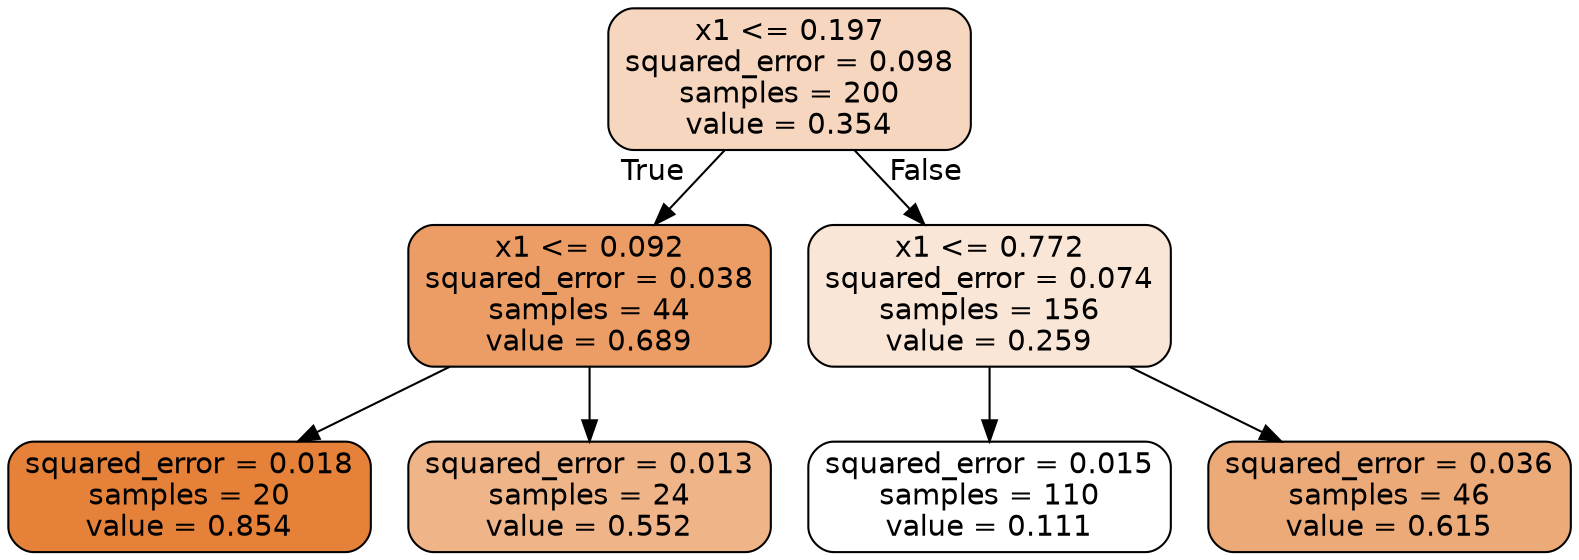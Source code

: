 digraph Tree {
node [shape=box, style="filled, rounded", color="black", fontname="helvetica"] ;
edge [fontname="helvetica"] ;
0 [label="x1 <= 0.197\nsquared_error = 0.098\nsamples = 200\nvalue = 0.354", fillcolor="#f6d6be"] ;
1 [label="x1 <= 0.092\nsquared_error = 0.038\nsamples = 44\nvalue = 0.689", fillcolor="#eb9d65"] ;
0 -> 1 [labeldistance=2.5, labelangle=45, headlabel="True"] ;
2 [label="squared_error = 0.018\nsamples = 20\nvalue = 0.854", fillcolor="#e58139"] ;
1 -> 2 ;
3 [label="squared_error = 0.013\nsamples = 24\nvalue = 0.552", fillcolor="#f0b489"] ;
1 -> 3 ;
4 [label="x1 <= 0.772\nsquared_error = 0.074\nsamples = 156\nvalue = 0.259", fillcolor="#fae6d7"] ;
0 -> 4 [labeldistance=2.5, labelangle=-45, headlabel="False"] ;
5 [label="squared_error = 0.015\nsamples = 110\nvalue = 0.111", fillcolor="#ffffff"] ;
4 -> 5 ;
6 [label="squared_error = 0.036\nsamples = 46\nvalue = 0.615", fillcolor="#edaa79"] ;
4 -> 6 ;
}